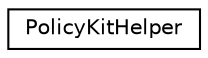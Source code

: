 digraph "类继承关系图"
{
  edge [fontname="Helvetica",fontsize="10",labelfontname="Helvetica",labelfontsize="10"];
  node [fontname="Helvetica",fontsize="10",shape=record];
  rankdir="LR";
  Node0 [label="PolicyKitHelper",height=0.2,width=0.4,color="black", fillcolor="white", style="filled",URL="$class_policy_kit_helper.html"];
}
